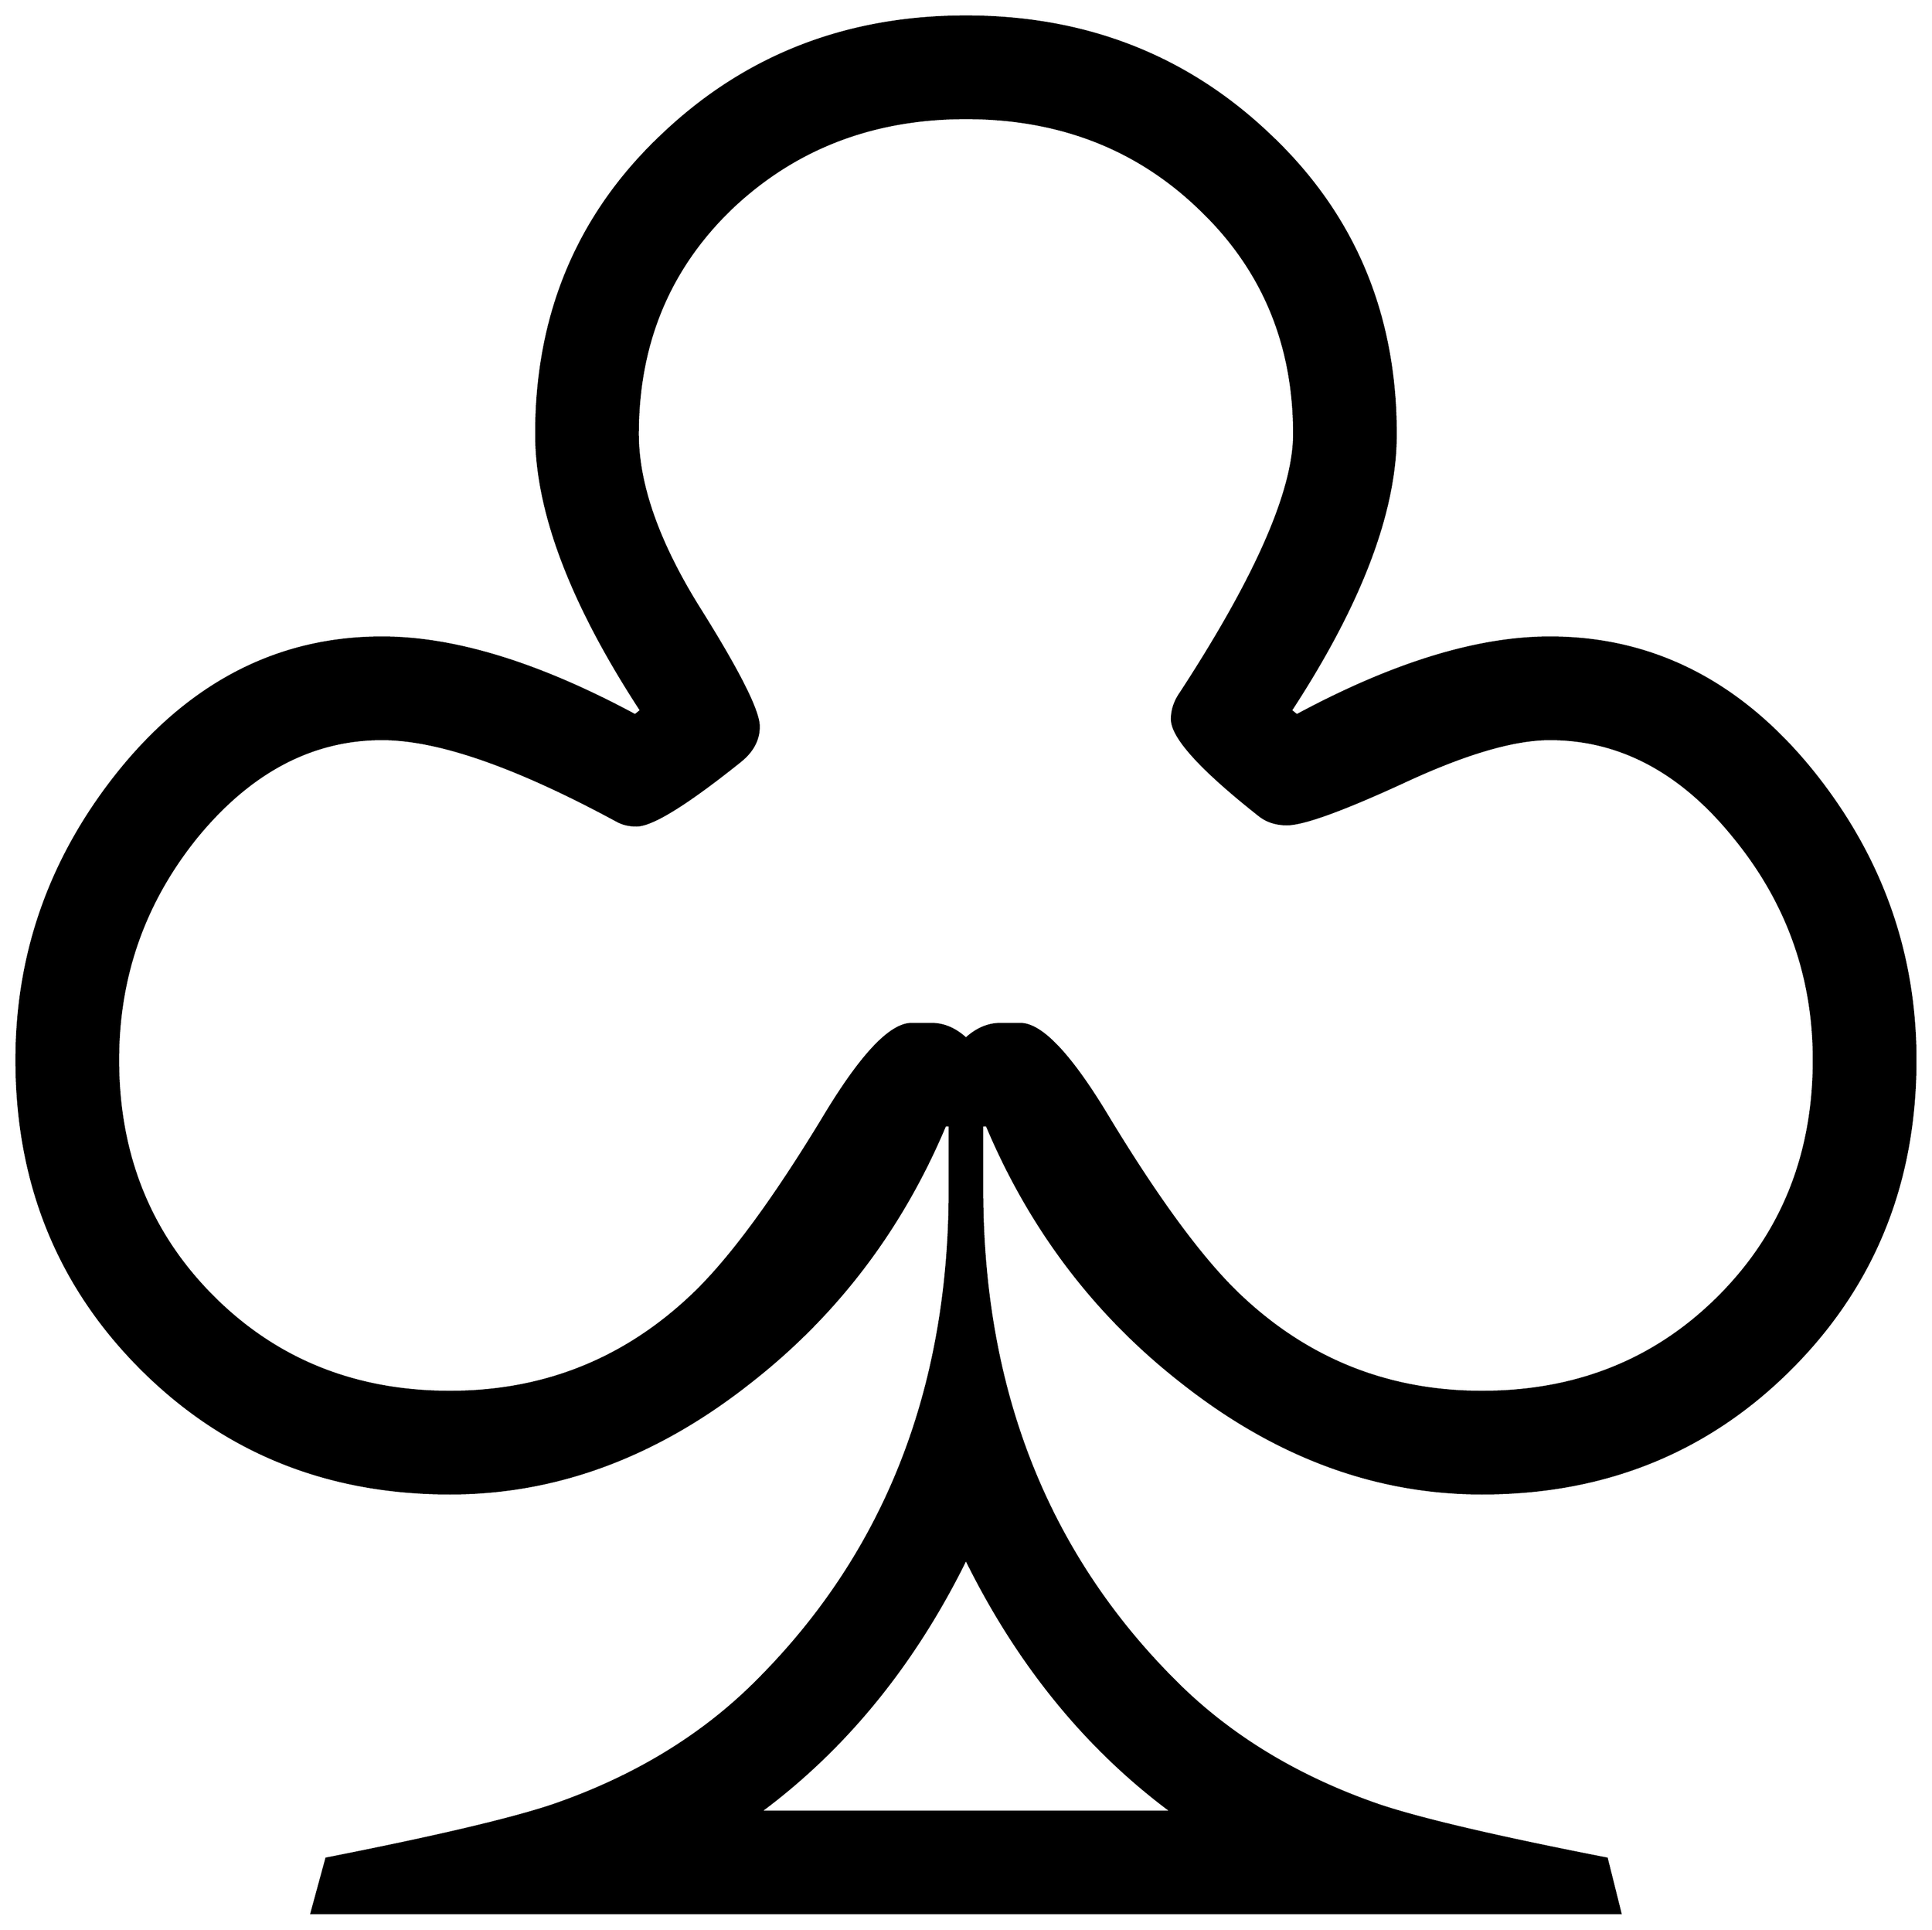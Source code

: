 


\begin{tikzpicture}[y=0.80pt, x=0.80pt, yscale=-1.0, xscale=1.0, inner sep=0pt, outer sep=0pt]
\begin{scope}[shift={(100.0,1892.0)},nonzero rule]
  \path[draw=.,fill=.,line width=1.600pt] (1638.0,-691.0) ..
    controls (1638.0,-591.667) and (1604.333,-508.333) ..
    (1537.0,-441.0) .. controls (1469.667,-373.667) and
    (1386.333,-340.0) .. (1287.0,-340.0) .. controls
    (1201.0,-340.0) and (1120.0,-370.0) .. (1044.0,-430.0) ..
    controls (974.0,-484.667) and (921.333,-554.0) .. (886.0,-638.0)
    -- (882.0,-638.0) -- (882.0,-586.0) .. controls
    (882.0,-422.0) and (935.667,-287.667) .. (1043.0,-183.0) ..
    controls (1086.333,-141.0) and (1140.0,-109.0) ..
    (1204.0,-87.0) .. controls (1238.0,-75.667) and (1299.333,-61.333)
    .. (1388.0,-44.0) -- (1399.0,0.0) -- (339.0,0.0) --
    (351.0,-44.0) .. controls (439.0,-61.333) and (500.0,-75.667) ..
    (534.0,-87.0) .. controls (598.0,-109.0) and (651.667,-141.0)
    .. (695.0,-183.0) .. controls (802.333,-287.667) and
    (856.0,-422.0) .. (856.0,-586.0) -- (856.0,-638.0) --
    (852.0,-638.0) .. controls (816.667,-554.0) and (764.0,-484.667)
    .. (694.0,-430.0) .. controls (618.0,-370.0) and
    (537.0,-340.0) .. (451.0,-340.0) .. controls (351.667,-340.0)
    and (268.333,-373.667) .. (201.0,-441.0) .. controls
    (133.667,-508.333) and (100.0,-591.667) .. (100.0,-691.0) ..
    controls (100.0,-777.0) and (127.333,-854.333) .. (182.0,-923.0)
    .. controls (240.667,-996.333) and (312.0,-1033.0) ..
    (396.0,-1033.0) .. controls (454.667,-1033.0) and
    (523.0,-1012.0) .. (601.0,-970.0) -- (606.0,-974.0) ..
    controls (549.333,-1060.667) and (521.0,-1135.333) ..
    (521.0,-1198.0) .. controls (521.0,-1294.667) and
    (554.667,-1375.0) .. (622.0,-1439.0) .. controls
    (689.333,-1503.667) and (771.667,-1536.0) .. (869.0,-1536.0) ..
    controls (966.333,-1536.0) and (1048.667,-1503.667) ..
    (1116.0,-1439.0) .. controls (1183.333,-1375.0) and
    (1217.0,-1294.667) .. (1217.0,-1198.0) .. controls
    (1217.0,-1135.333) and (1188.667,-1060.667) .. (1132.0,-974.0) --
    (1137.0,-970.0) .. controls (1215.0,-1012.0) and
    (1283.333,-1033.0) .. (1342.0,-1033.0) .. controls
    (1426.0,-1033.0) and (1497.333,-996.333) .. (1556.0,-923.0) ..
    controls (1610.667,-854.333) and (1638.0,-777.0) ..
    (1638.0,-691.0) -- cycle(1556.0,-691.0) .. controls
    (1556.0,-759.0) and (1534.333,-819.333) .. (1491.0,-872.0) ..
    controls (1448.333,-924.667) and (1398.667,-951.0) ..
    (1342.0,-951.0) .. controls (1312.667,-951.0) and
    (1273.0,-939.333) .. (1223.0,-916.0) .. controls
    (1173.667,-893.333) and (1142.333,-882.0) .. (1129.0,-882.0) ..
    controls (1120.333,-882.0) and (1113.0,-884.333) ..
    (1107.0,-889.0) .. controls (1059.667,-926.333) and
    (1036.0,-952.333) .. (1036.0,-967.0) .. controls
    (1036.0,-974.333) and (1038.333,-981.333) .. (1043.0,-988.0) ..
    controls (1104.333,-1082.0) and (1135.0,-1152.0) ..
    (1135.0,-1198.0) .. controls (1135.0,-1271.333) and
    (1109.333,-1332.333) .. (1058.0,-1381.0) .. controls
    (1007.333,-1429.667) and (944.333,-1454.0) .. (869.0,-1454.0) ..
    controls (793.667,-1454.0) and (730.333,-1429.667) ..
    (679.0,-1381.0) .. controls (628.333,-1332.333) and
    (603.0,-1271.333) .. (603.0,-1198.0) .. controls
    (603.0,-1157.333) and (619.333,-1110.667) .. (652.0,-1058.0) ..
    controls (684.667,-1006.0) and (701.0,-973.667) ..
    (701.0,-961.0) .. controls (701.0,-950.333) and (696.0,-941.0)
    .. (686.0,-933.0) .. controls (642.667,-898.333) and
    (614.667,-881.0) .. (602.0,-881.0) .. controls (596.0,-881.0)
    and (590.667,-882.333) .. (586.0,-885.0) .. controls
    (504.667,-929.0) and (441.333,-951.0) .. (396.0,-951.0) ..
    controls (339.333,-951.0) and (289.333,-924.667) .. (246.0,-872.0)
    .. controls (203.333,-819.333) and (182.0,-759.0) ..
    (182.0,-691.0) .. controls (182.0,-614.333) and (207.667,-550.333)
    .. (259.0,-499.0) .. controls (310.333,-447.667) and
    (374.333,-422.0) .. (451.0,-422.0) .. controls (526.333,-422.0)
    and (591.333,-447.667) .. (646.0,-499.0) .. controls
    (676.0,-527.0) and (711.667,-575.0) .. (753.0,-643.0) ..
    controls (783.667,-694.333) and (807.667,-720.0) .. (825.0,-720.0)
    -- (841.0,-720.0) .. controls (851.0,-720.0) and
    (860.333,-716.0) .. (869.0,-708.0) .. controls (877.667,-716.0)
    and (887.0,-720.0) .. (897.0,-720.0) -- (913.0,-720.0) ..
    controls (930.333,-720.0) and (954.333,-694.333) .. (985.0,-643.0)
    .. controls (1026.333,-575.0) and (1062.0,-527.0) ..
    (1092.0,-499.0) .. controls (1146.667,-447.667) and
    (1211.667,-422.0) .. (1287.0,-422.0) .. controls
    (1363.667,-422.0) and (1427.667,-447.667) .. (1479.0,-499.0) ..
    controls (1530.333,-550.333) and (1556.0,-614.333) ..
    (1556.0,-691.0) -- cycle(1036.0,-82.0) .. controls
    (966.667,-133.333) and (911.0,-201.667) .. (869.0,-287.0) ..
    controls (827.0,-201.667) and (771.333,-133.333) .. (702.0,-82.0)
    -- (1036.0,-82.0) -- cycle;
\end{scope}

\end{tikzpicture}

